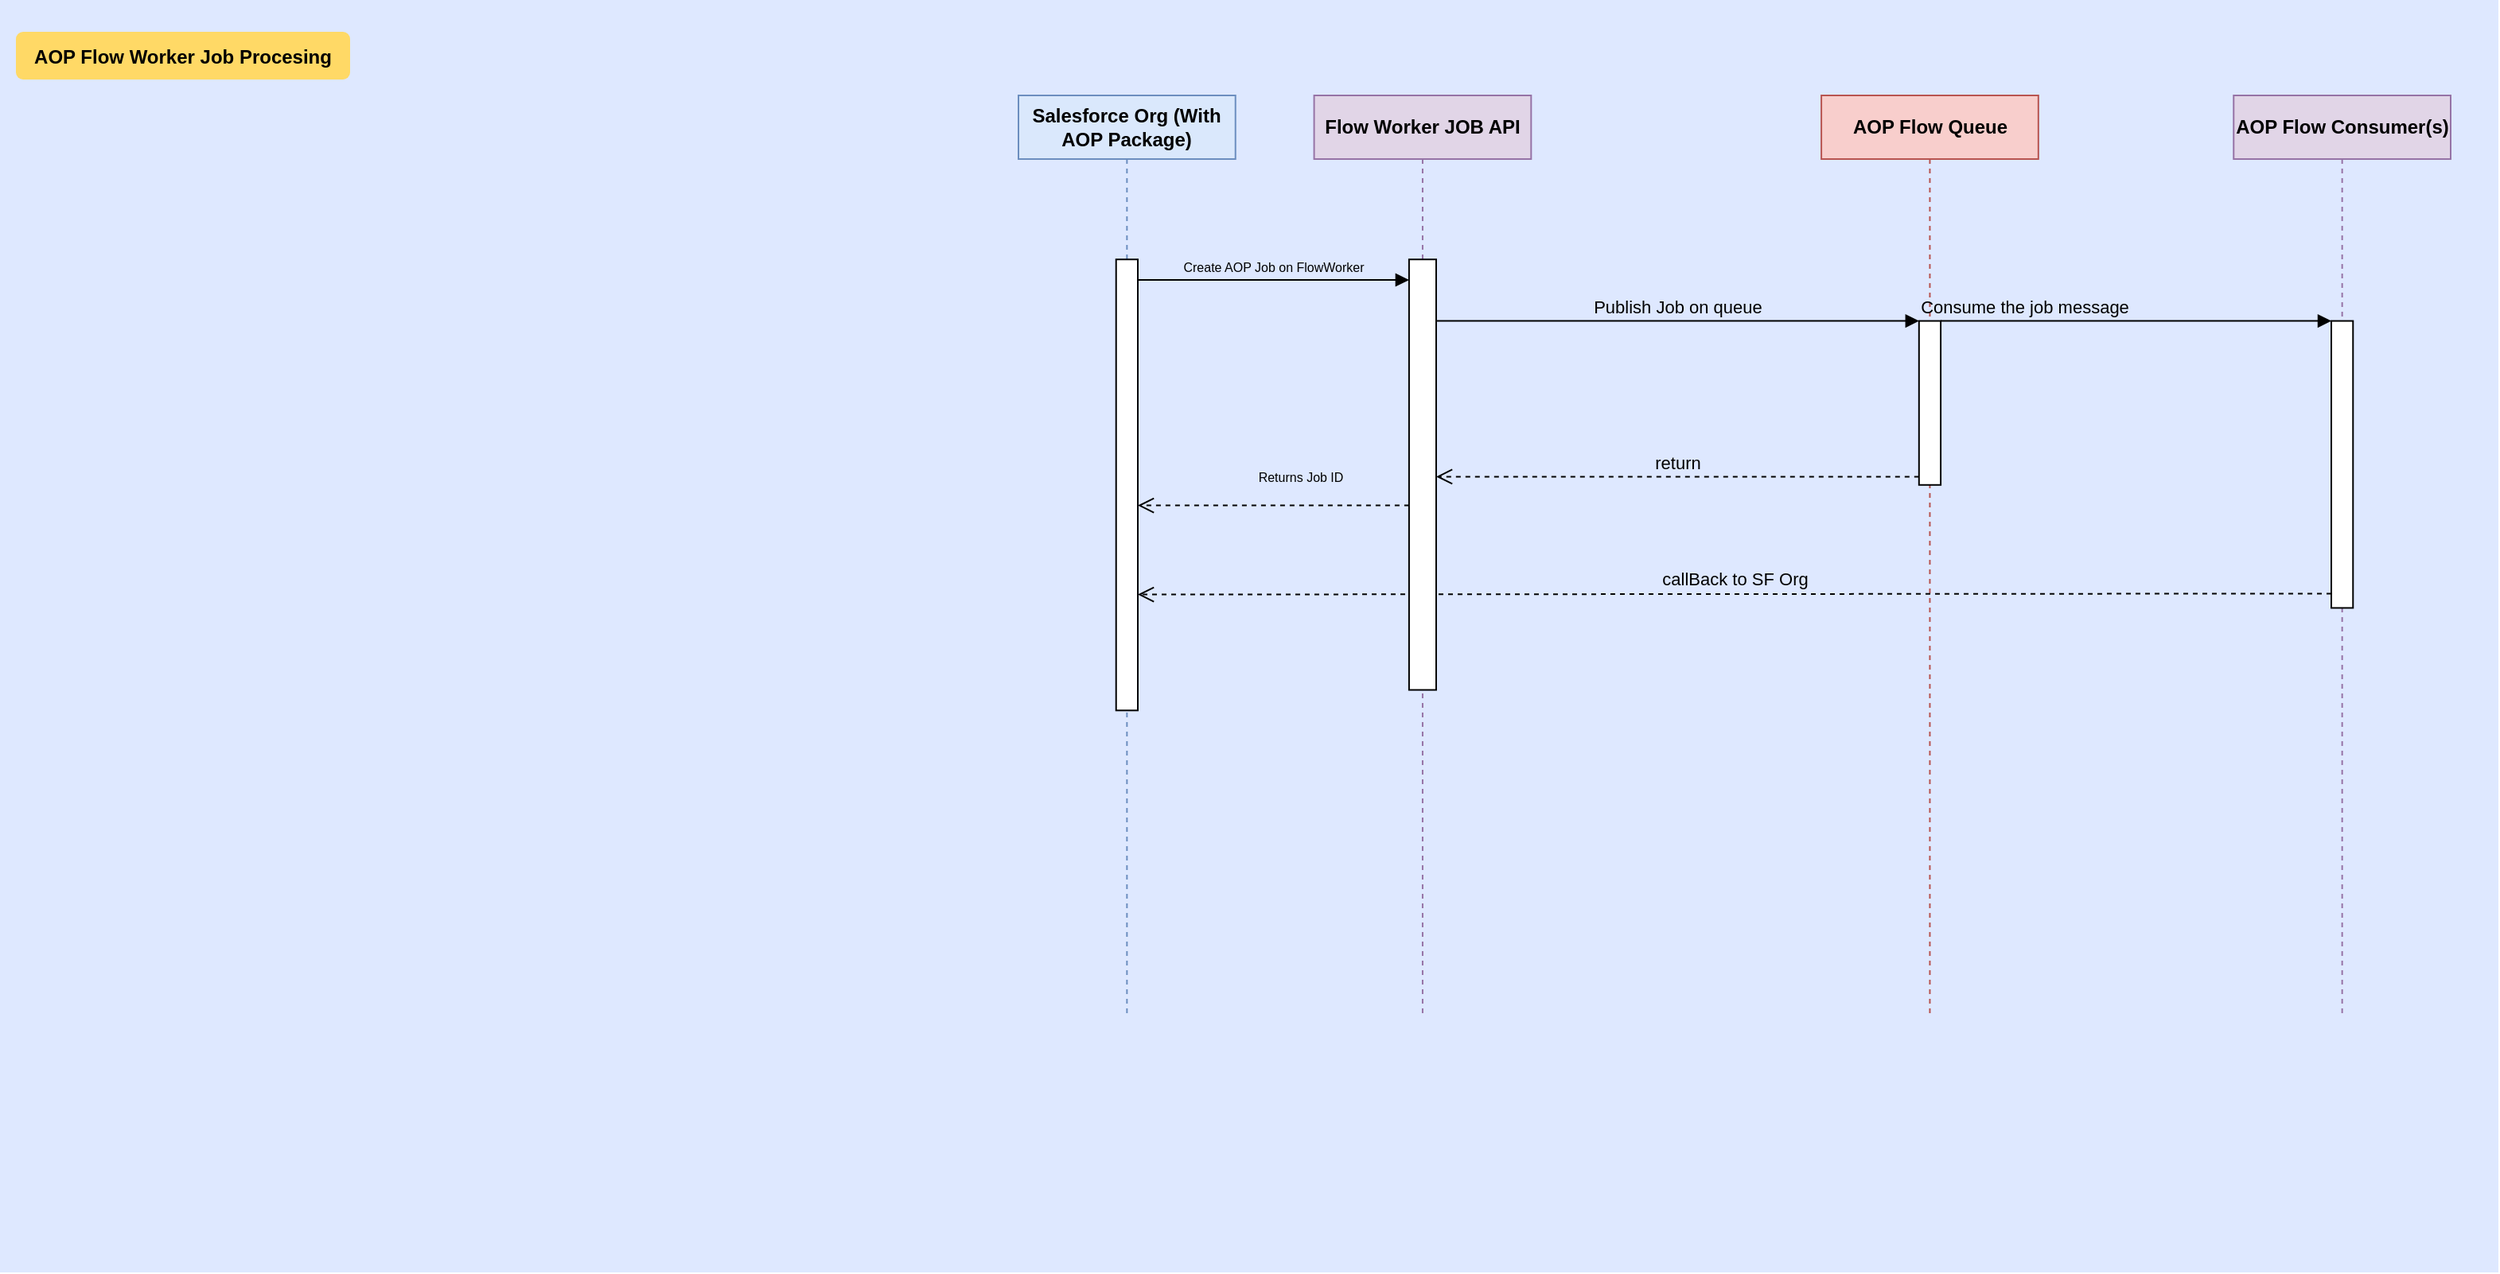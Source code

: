 <mxfile version="17.4.6" type="github">
  <diagram name="Page-1" id="9361dd3d-8414-5efd-6122-117bd74ce7a7">
    <mxGraphModel dx="1673" dy="1296" grid="1" gridSize="10" guides="1" tooltips="1" connect="1" arrows="1" fold="1" page="0" pageScale="1.5" pageWidth="826" pageHeight="1169" background="none" math="0" shadow="0">
      <root>
        <mxCell id="0" />
        <mxCell id="1" parent="0" />
        <mxCell id="69" value="" style="fillColor=#DEE8FF;strokeColor=none" parent="1" vertex="1">
          <mxGeometry x="70" y="-130" width="1570" height="800" as="geometry" />
        </mxCell>
        <mxCell id="71" value="AOP Flow Worker Job Procesing" style="rounded=1;fontStyle=1;fillColor=#FFD966;strokeColor=none" parent="1" vertex="1">
          <mxGeometry x="80" y="-110" width="210" height="30" as="geometry" />
        </mxCell>
        <mxCell id="YKI4oU7lkPmLeSKTnHA6-117" value="" style="group" vertex="1" connectable="0" parent="1">
          <mxGeometry x="710" y="-70" width="900" height="580" as="geometry" />
        </mxCell>
        <mxCell id="YKI4oU7lkPmLeSKTnHA6-108" value="Salesforce Org (With AOP Package)" style="shape=umlLifeline;perimeter=lifelinePerimeter;whiteSpace=wrap;html=1;container=1;collapsible=0;recursiveResize=0;outlineConnect=0;fillColor=#dae8fc;strokeColor=#6c8ebf;fontStyle=1" vertex="1" parent="YKI4oU7lkPmLeSKTnHA6-117">
          <mxGeometry width="136.364" height="580" as="geometry" />
        </mxCell>
        <mxCell id="YKI4oU7lkPmLeSKTnHA6-94" value="AOP Flow Queue" style="shape=umlLifeline;perimeter=lifelinePerimeter;whiteSpace=wrap;html=1;container=1;collapsible=0;recursiveResize=0;outlineConnect=0;fillColor=#f8cecc;strokeColor=#b85450;fontStyle=1" vertex="1" parent="YKI4oU7lkPmLeSKTnHA6-117">
          <mxGeometry x="504.545" width="136.364" height="580" as="geometry" />
        </mxCell>
        <mxCell id="YKI4oU7lkPmLeSKTnHA6-95" value="" style="html=1;points=[];perimeter=orthogonalPerimeter;" vertex="1" parent="YKI4oU7lkPmLeSKTnHA6-94">
          <mxGeometry x="61.364" y="141.778" width="13.636" height="103.111" as="geometry" />
        </mxCell>
        <mxCell id="YKI4oU7lkPmLeSKTnHA6-96" value="Publish Job on queue" style="html=1;verticalAlign=bottom;endArrow=block;entryX=0;entryY=0;rounded=0;labelBackgroundColor=none;" edge="1" target="YKI4oU7lkPmLeSKTnHA6-95" parent="YKI4oU7lkPmLeSKTnHA6-117" source="YKI4oU7lkPmLeSKTnHA6-89">
          <mxGeometry relative="1" as="geometry">
            <mxPoint x="477.273" y="335.111" as="sourcePoint" />
          </mxGeometry>
        </mxCell>
        <mxCell id="YKI4oU7lkPmLeSKTnHA6-97" value="return" style="html=1;verticalAlign=bottom;endArrow=open;dashed=1;endSize=8;exitX=0;exitY=0.95;rounded=0;labelBackgroundColor=none;" edge="1" source="YKI4oU7lkPmLeSKTnHA6-95" parent="YKI4oU7lkPmLeSKTnHA6-117" target="YKI4oU7lkPmLeSKTnHA6-89">
          <mxGeometry relative="1" as="geometry">
            <mxPoint x="477.273" y="433.067" as="targetPoint" />
          </mxGeometry>
        </mxCell>
        <mxCell id="YKI4oU7lkPmLeSKTnHA6-99" value="AOP Flow Consumer(s)" style="shape=umlLifeline;perimeter=lifelinePerimeter;whiteSpace=wrap;html=1;container=1;collapsible=0;recursiveResize=0;outlineConnect=0;fillColor=#e1d5e7;strokeColor=#9673a6;fontStyle=1" vertex="1" parent="YKI4oU7lkPmLeSKTnHA6-117">
          <mxGeometry x="763.636" width="136.364" height="580" as="geometry" />
        </mxCell>
        <mxCell id="YKI4oU7lkPmLeSKTnHA6-104" value="" style="html=1;points=[];perimeter=orthogonalPerimeter;" vertex="1" parent="YKI4oU7lkPmLeSKTnHA6-99">
          <mxGeometry x="61.364" y="141.778" width="13.636" height="180.444" as="geometry" />
        </mxCell>
        <mxCell id="YKI4oU7lkPmLeSKTnHA6-105" value="Consume the job message" style="html=1;verticalAlign=bottom;endArrow=block;entryX=0;entryY=0;rounded=0;labelBackgroundColor=none;" edge="1" target="YKI4oU7lkPmLeSKTnHA6-104" parent="YKI4oU7lkPmLeSKTnHA6-117" source="YKI4oU7lkPmLeSKTnHA6-95">
          <mxGeometry x="-0.571" relative="1" as="geometry">
            <mxPoint x="729.545" y="141.778" as="sourcePoint" />
            <mxPoint as="offset" />
          </mxGeometry>
        </mxCell>
        <mxCell id="YKI4oU7lkPmLeSKTnHA6-111" value="" style="html=1;points=[];perimeter=orthogonalPerimeter;" vertex="1" parent="YKI4oU7lkPmLeSKTnHA6-117">
          <mxGeometry x="61.364" y="103.111" width="13.636" height="283.556" as="geometry" />
        </mxCell>
        <mxCell id="YKI4oU7lkPmLeSKTnHA6-106" value="callBack to SF Org" style="html=1;verticalAlign=bottom;endArrow=open;dashed=1;endSize=8;exitX=0;exitY=0.95;rounded=0;entryX=1;entryY=0.743;entryDx=0;entryDy=0;entryPerimeter=0;labelBackgroundColor=none;" edge="1" source="YKI4oU7lkPmLeSKTnHA6-104" parent="YKI4oU7lkPmLeSKTnHA6-117" target="YKI4oU7lkPmLeSKTnHA6-111">
          <mxGeometry relative="1" as="geometry">
            <mxPoint x="729.545" y="239.733" as="targetPoint" />
          </mxGeometry>
        </mxCell>
        <mxCell id="YKI4oU7lkPmLeSKTnHA6-112" value="&lt;font style=&quot;font-size: 8px&quot;&gt;Create AOP Job on FlowWorker&lt;/font&gt;" style="html=1;verticalAlign=bottom;endArrow=block;rounded=0;labelBackgroundColor=none;" edge="1" parent="YKI4oU7lkPmLeSKTnHA6-117" target="YKI4oU7lkPmLeSKTnHA6-89">
          <mxGeometry width="80" relative="1" as="geometry">
            <mxPoint x="75" y="116.0" as="sourcePoint" />
            <mxPoint x="184.091" y="116.0" as="targetPoint" />
          </mxGeometry>
        </mxCell>
        <mxCell id="YKI4oU7lkPmLeSKTnHA6-113" value="Flow Worker JOB API" style="shape=umlLifeline;perimeter=lifelinePerimeter;whiteSpace=wrap;html=1;container=1;collapsible=0;recursiveResize=0;outlineConnect=0;labelBackgroundColor=none;fontSize=12;fillColor=#e1d5e7;strokeColor=#9673a6;fontStyle=1" vertex="1" parent="YKI4oU7lkPmLeSKTnHA6-117">
          <mxGeometry x="185.795" width="136.364" height="580" as="geometry" />
        </mxCell>
        <mxCell id="YKI4oU7lkPmLeSKTnHA6-89" value="" style="html=1;points=[];perimeter=orthogonalPerimeter;" vertex="1" parent="YKI4oU7lkPmLeSKTnHA6-117">
          <mxGeometry x="245.455" y="103.111" width="17.045" height="270.667" as="geometry" />
        </mxCell>
        <mxCell id="YKI4oU7lkPmLeSKTnHA6-114" value="Returns Job ID" style="html=1;verticalAlign=bottom;endArrow=open;dashed=1;endSize=8;rounded=0;labelBackgroundColor=none;fontSize=8;" edge="1" parent="YKI4oU7lkPmLeSKTnHA6-117" target="YKI4oU7lkPmLeSKTnHA6-111">
          <mxGeometry x="-0.2" y="-10" relative="1" as="geometry">
            <mxPoint x="245.455" y="257.778" as="sourcePoint" />
            <mxPoint x="136.364" y="257.778" as="targetPoint" />
            <mxPoint as="offset" />
          </mxGeometry>
        </mxCell>
      </root>
    </mxGraphModel>
  </diagram>
</mxfile>
